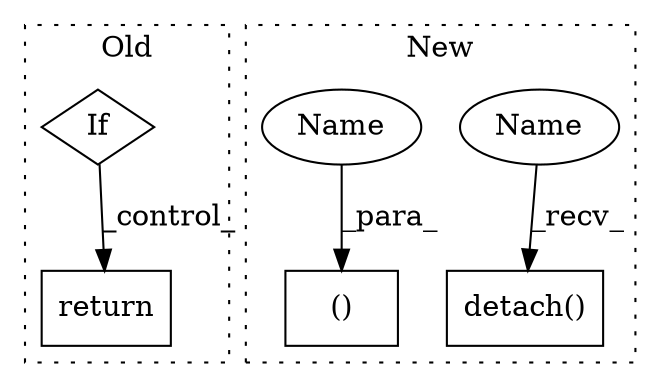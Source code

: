 digraph G {
subgraph cluster0 {
1 [label="If" a="96" s="629,650" l="3,14" shape="diamond"];
3 [label="return" a="93" s="1127" l="7" shape="box"];
label = "Old";
style="dotted";
}
subgraph cluster1 {
2 [label="detach()" a="75" s="633" l="15" shape="box"];
4 [label="()" a="54" s="519" l="15" shape="box"];
5 [label="Name" a="87" s="633" l="6" shape="ellipse"];
6 [label="Name" a="87" s="521" l="6" shape="ellipse"];
label = "New";
style="dotted";
}
1 -> 3 [label="_control_"];
5 -> 2 [label="_recv_"];
6 -> 4 [label="_para_"];
}